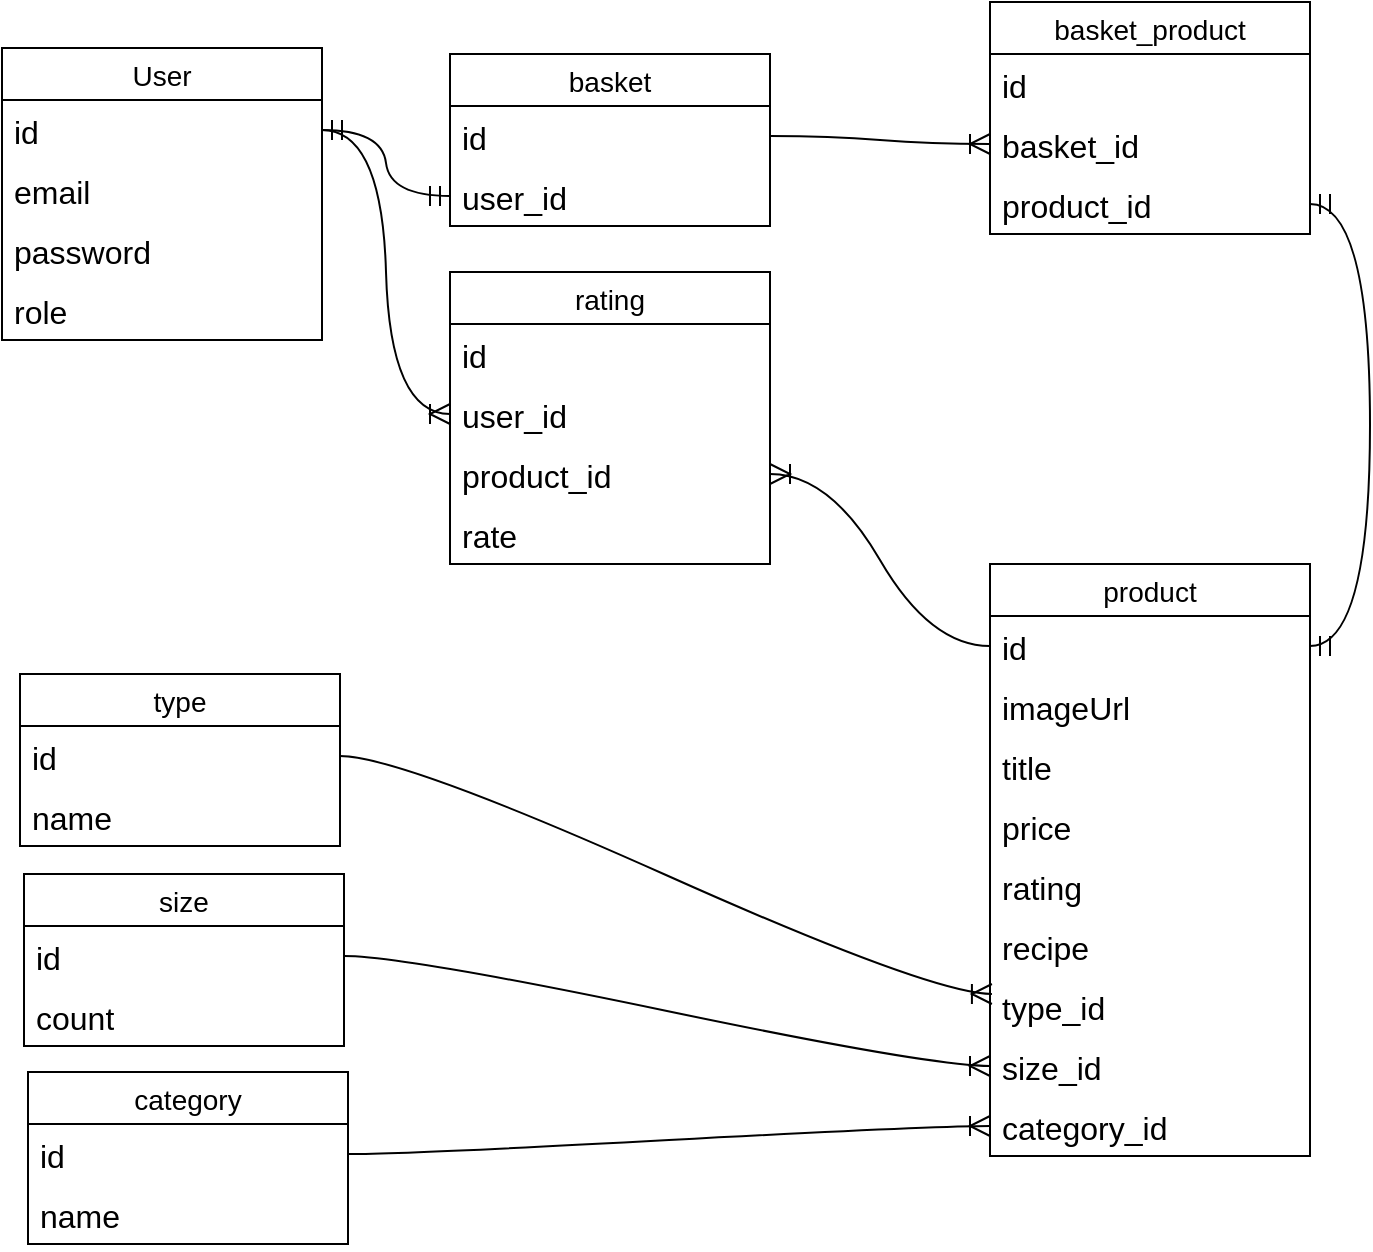 <mxfile version="22.1.11" type="device">
  <diagram name="Страница — 1" id="hUzMy8MIePftM8GMnvYR">
    <mxGraphModel dx="2026" dy="1241" grid="0" gridSize="10" guides="1" tooltips="1" connect="1" arrows="1" fold="1" page="0" pageScale="1" pageWidth="827" pageHeight="1169" math="0" shadow="0">
      <root>
        <mxCell id="0" />
        <mxCell id="1" parent="0" />
        <mxCell id="zVQ1mkq4rh9zl5qPi57t-1" value="User" style="swimlane;fontStyle=0;childLayout=stackLayout;horizontal=1;startSize=26;horizontalStack=0;resizeParent=1;resizeParentMax=0;resizeLast=0;collapsible=1;marginBottom=0;align=center;fontSize=14;" vertex="1" parent="1">
          <mxGeometry x="-124" y="-144" width="160" height="146" as="geometry" />
        </mxCell>
        <mxCell id="zVQ1mkq4rh9zl5qPi57t-2" value="id" style="text;strokeColor=none;fillColor=none;spacingLeft=4;spacingRight=4;overflow=hidden;rotatable=0;points=[[0,0.5],[1,0.5]];portConstraint=eastwest;fontSize=16;whiteSpace=wrap;html=1;" vertex="1" parent="zVQ1mkq4rh9zl5qPi57t-1">
          <mxGeometry y="26" width="160" height="30" as="geometry" />
        </mxCell>
        <mxCell id="zVQ1mkq4rh9zl5qPi57t-3" value="email" style="text;strokeColor=none;fillColor=none;spacingLeft=4;spacingRight=4;overflow=hidden;rotatable=0;points=[[0,0.5],[1,0.5]];portConstraint=eastwest;fontSize=16;whiteSpace=wrap;html=1;" vertex="1" parent="zVQ1mkq4rh9zl5qPi57t-1">
          <mxGeometry y="56" width="160" height="30" as="geometry" />
        </mxCell>
        <mxCell id="zVQ1mkq4rh9zl5qPi57t-4" value="password" style="text;strokeColor=none;fillColor=none;spacingLeft=4;spacingRight=4;overflow=hidden;rotatable=0;points=[[0,0.5],[1,0.5]];portConstraint=eastwest;fontSize=16;whiteSpace=wrap;html=1;" vertex="1" parent="zVQ1mkq4rh9zl5qPi57t-1">
          <mxGeometry y="86" width="160" height="30" as="geometry" />
        </mxCell>
        <mxCell id="zVQ1mkq4rh9zl5qPi57t-5" value="role" style="text;strokeColor=none;fillColor=none;spacingLeft=4;spacingRight=4;overflow=hidden;rotatable=0;points=[[0,0.5],[1,0.5]];portConstraint=eastwest;fontSize=16;whiteSpace=wrap;html=1;" vertex="1" parent="zVQ1mkq4rh9zl5qPi57t-1">
          <mxGeometry y="116" width="160" height="30" as="geometry" />
        </mxCell>
        <mxCell id="zVQ1mkq4rh9zl5qPi57t-6" value="basket" style="swimlane;fontStyle=0;childLayout=stackLayout;horizontal=1;startSize=26;horizontalStack=0;resizeParent=1;resizeParentMax=0;resizeLast=0;collapsible=1;marginBottom=0;align=center;fontSize=14;" vertex="1" parent="1">
          <mxGeometry x="100" y="-141" width="160" height="86" as="geometry" />
        </mxCell>
        <mxCell id="zVQ1mkq4rh9zl5qPi57t-7" value="id" style="text;strokeColor=none;fillColor=none;spacingLeft=4;spacingRight=4;overflow=hidden;rotatable=0;points=[[0,0.5],[1,0.5]];portConstraint=eastwest;fontSize=16;whiteSpace=wrap;html=1;" vertex="1" parent="zVQ1mkq4rh9zl5qPi57t-6">
          <mxGeometry y="26" width="160" height="30" as="geometry" />
        </mxCell>
        <mxCell id="zVQ1mkq4rh9zl5qPi57t-8" value="user_id" style="text;strokeColor=none;fillColor=none;spacingLeft=4;spacingRight=4;overflow=hidden;rotatable=0;points=[[0,0.5],[1,0.5]];portConstraint=eastwest;fontSize=16;whiteSpace=wrap;html=1;" vertex="1" parent="zVQ1mkq4rh9zl5qPi57t-6">
          <mxGeometry y="56" width="160" height="30" as="geometry" />
        </mxCell>
        <mxCell id="zVQ1mkq4rh9zl5qPi57t-10" value="" style="edgeStyle=entityRelationEdgeStyle;fontSize=12;html=1;endArrow=ERmandOne;startArrow=ERmandOne;rounded=0;startSize=8;endSize=8;curved=1;exitX=1;exitY=0.5;exitDx=0;exitDy=0;entryX=0;entryY=0.5;entryDx=0;entryDy=0;" edge="1" parent="1" source="zVQ1mkq4rh9zl5qPi57t-2" target="zVQ1mkq4rh9zl5qPi57t-8">
          <mxGeometry width="100" height="100" relative="1" as="geometry">
            <mxPoint x="73" y="170" as="sourcePoint" />
            <mxPoint x="149" y="-66" as="targetPoint" />
          </mxGeometry>
        </mxCell>
        <mxCell id="zVQ1mkq4rh9zl5qPi57t-11" value="product" style="swimlane;fontStyle=0;childLayout=stackLayout;horizontal=1;startSize=26;horizontalStack=0;resizeParent=1;resizeParentMax=0;resizeLast=0;collapsible=1;marginBottom=0;align=center;fontSize=14;" vertex="1" parent="1">
          <mxGeometry x="370" y="114" width="160" height="296" as="geometry" />
        </mxCell>
        <mxCell id="zVQ1mkq4rh9zl5qPi57t-12" value="id" style="text;strokeColor=none;fillColor=none;spacingLeft=4;spacingRight=4;overflow=hidden;rotatable=0;points=[[0,0.5],[1,0.5]];portConstraint=eastwest;fontSize=16;whiteSpace=wrap;html=1;" vertex="1" parent="zVQ1mkq4rh9zl5qPi57t-11">
          <mxGeometry y="26" width="160" height="30" as="geometry" />
        </mxCell>
        <mxCell id="zVQ1mkq4rh9zl5qPi57t-13" value="imageUrl" style="text;strokeColor=none;fillColor=none;spacingLeft=4;spacingRight=4;overflow=hidden;rotatable=0;points=[[0,0.5],[1,0.5]];portConstraint=eastwest;fontSize=16;whiteSpace=wrap;html=1;" vertex="1" parent="zVQ1mkq4rh9zl5qPi57t-11">
          <mxGeometry y="56" width="160" height="30" as="geometry" />
        </mxCell>
        <mxCell id="zVQ1mkq4rh9zl5qPi57t-14" value="title" style="text;strokeColor=none;fillColor=none;spacingLeft=4;spacingRight=4;overflow=hidden;rotatable=0;points=[[0,0.5],[1,0.5]];portConstraint=eastwest;fontSize=16;whiteSpace=wrap;html=1;" vertex="1" parent="zVQ1mkq4rh9zl5qPi57t-11">
          <mxGeometry y="86" width="160" height="30" as="geometry" />
        </mxCell>
        <mxCell id="zVQ1mkq4rh9zl5qPi57t-15" value="price" style="text;strokeColor=none;fillColor=none;spacingLeft=4;spacingRight=4;overflow=hidden;rotatable=0;points=[[0,0.5],[1,0.5]];portConstraint=eastwest;fontSize=16;whiteSpace=wrap;html=1;" vertex="1" parent="zVQ1mkq4rh9zl5qPi57t-11">
          <mxGeometry y="116" width="160" height="30" as="geometry" />
        </mxCell>
        <mxCell id="zVQ1mkq4rh9zl5qPi57t-16" value="rating" style="text;strokeColor=none;fillColor=none;spacingLeft=4;spacingRight=4;overflow=hidden;rotatable=0;points=[[0,0.5],[1,0.5]];portConstraint=eastwest;fontSize=16;whiteSpace=wrap;html=1;" vertex="1" parent="zVQ1mkq4rh9zl5qPi57t-11">
          <mxGeometry y="146" width="160" height="30" as="geometry" />
        </mxCell>
        <mxCell id="zVQ1mkq4rh9zl5qPi57t-17" value="recipe" style="text;strokeColor=none;fillColor=none;spacingLeft=4;spacingRight=4;overflow=hidden;rotatable=0;points=[[0,0.5],[1,0.5]];portConstraint=eastwest;fontSize=16;whiteSpace=wrap;html=1;" vertex="1" parent="zVQ1mkq4rh9zl5qPi57t-11">
          <mxGeometry y="176" width="160" height="30" as="geometry" />
        </mxCell>
        <mxCell id="zVQ1mkq4rh9zl5qPi57t-18" value="type_id&lt;br&gt;" style="text;strokeColor=none;fillColor=none;spacingLeft=4;spacingRight=4;overflow=hidden;rotatable=0;points=[[0,0.5],[1,0.5]];portConstraint=eastwest;fontSize=16;whiteSpace=wrap;html=1;" vertex="1" parent="zVQ1mkq4rh9zl5qPi57t-11">
          <mxGeometry y="206" width="160" height="30" as="geometry" />
        </mxCell>
        <mxCell id="zVQ1mkq4rh9zl5qPi57t-19" value="size_id&lt;br&gt;" style="text;strokeColor=none;fillColor=none;spacingLeft=4;spacingRight=4;overflow=hidden;rotatable=0;points=[[0,0.5],[1,0.5]];portConstraint=eastwest;fontSize=16;whiteSpace=wrap;html=1;" vertex="1" parent="zVQ1mkq4rh9zl5qPi57t-11">
          <mxGeometry y="236" width="160" height="30" as="geometry" />
        </mxCell>
        <mxCell id="zVQ1mkq4rh9zl5qPi57t-20" value="category_id&lt;br&gt;" style="text;strokeColor=none;fillColor=none;spacingLeft=4;spacingRight=4;overflow=hidden;rotatable=0;points=[[0,0.5],[1,0.5]];portConstraint=eastwest;fontSize=16;whiteSpace=wrap;html=1;" vertex="1" parent="zVQ1mkq4rh9zl5qPi57t-11">
          <mxGeometry y="266" width="160" height="30" as="geometry" />
        </mxCell>
        <mxCell id="zVQ1mkq4rh9zl5qPi57t-21" value="category" style="swimlane;fontStyle=0;childLayout=stackLayout;horizontal=1;startSize=26;horizontalStack=0;resizeParent=1;resizeParentMax=0;resizeLast=0;collapsible=1;marginBottom=0;align=center;fontSize=14;" vertex="1" parent="1">
          <mxGeometry x="-111" y="368" width="160" height="86" as="geometry" />
        </mxCell>
        <mxCell id="zVQ1mkq4rh9zl5qPi57t-22" value="id" style="text;strokeColor=none;fillColor=none;spacingLeft=4;spacingRight=4;overflow=hidden;rotatable=0;points=[[0,0.5],[1,0.5]];portConstraint=eastwest;fontSize=16;whiteSpace=wrap;html=1;" vertex="1" parent="zVQ1mkq4rh9zl5qPi57t-21">
          <mxGeometry y="26" width="160" height="30" as="geometry" />
        </mxCell>
        <mxCell id="zVQ1mkq4rh9zl5qPi57t-23" value="name" style="text;strokeColor=none;fillColor=none;spacingLeft=4;spacingRight=4;overflow=hidden;rotatable=0;points=[[0,0.5],[1,0.5]];portConstraint=eastwest;fontSize=16;whiteSpace=wrap;html=1;" vertex="1" parent="zVQ1mkq4rh9zl5qPi57t-21">
          <mxGeometry y="56" width="160" height="30" as="geometry" />
        </mxCell>
        <mxCell id="zVQ1mkq4rh9zl5qPi57t-24" value="size" style="swimlane;fontStyle=0;childLayout=stackLayout;horizontal=1;startSize=26;horizontalStack=0;resizeParent=1;resizeParentMax=0;resizeLast=0;collapsible=1;marginBottom=0;align=center;fontSize=14;" vertex="1" parent="1">
          <mxGeometry x="-113" y="269" width="160" height="86" as="geometry" />
        </mxCell>
        <mxCell id="zVQ1mkq4rh9zl5qPi57t-25" value="id" style="text;strokeColor=none;fillColor=none;spacingLeft=4;spacingRight=4;overflow=hidden;rotatable=0;points=[[0,0.5],[1,0.5]];portConstraint=eastwest;fontSize=16;whiteSpace=wrap;html=1;" vertex="1" parent="zVQ1mkq4rh9zl5qPi57t-24">
          <mxGeometry y="26" width="160" height="30" as="geometry" />
        </mxCell>
        <mxCell id="zVQ1mkq4rh9zl5qPi57t-26" value="count" style="text;strokeColor=none;fillColor=none;spacingLeft=4;spacingRight=4;overflow=hidden;rotatable=0;points=[[0,0.5],[1,0.5]];portConstraint=eastwest;fontSize=16;whiteSpace=wrap;html=1;" vertex="1" parent="zVQ1mkq4rh9zl5qPi57t-24">
          <mxGeometry y="56" width="160" height="30" as="geometry" />
        </mxCell>
        <mxCell id="zVQ1mkq4rh9zl5qPi57t-27" value="type" style="swimlane;fontStyle=0;childLayout=stackLayout;horizontal=1;startSize=26;horizontalStack=0;resizeParent=1;resizeParentMax=0;resizeLast=0;collapsible=1;marginBottom=0;align=center;fontSize=14;" vertex="1" parent="1">
          <mxGeometry x="-115" y="169" width="160" height="86" as="geometry" />
        </mxCell>
        <mxCell id="zVQ1mkq4rh9zl5qPi57t-28" value="id" style="text;strokeColor=none;fillColor=none;spacingLeft=4;spacingRight=4;overflow=hidden;rotatable=0;points=[[0,0.5],[1,0.5]];portConstraint=eastwest;fontSize=16;whiteSpace=wrap;html=1;" vertex="1" parent="zVQ1mkq4rh9zl5qPi57t-27">
          <mxGeometry y="26" width="160" height="30" as="geometry" />
        </mxCell>
        <mxCell id="zVQ1mkq4rh9zl5qPi57t-29" value="name" style="text;strokeColor=none;fillColor=none;spacingLeft=4;spacingRight=4;overflow=hidden;rotatable=0;points=[[0,0.5],[1,0.5]];portConstraint=eastwest;fontSize=16;whiteSpace=wrap;html=1;" vertex="1" parent="zVQ1mkq4rh9zl5qPi57t-27">
          <mxGeometry y="56" width="160" height="30" as="geometry" />
        </mxCell>
        <mxCell id="zVQ1mkq4rh9zl5qPi57t-30" value="" style="edgeStyle=entityRelationEdgeStyle;fontSize=12;html=1;endArrow=ERoneToMany;rounded=0;startSize=8;endSize=8;curved=1;exitX=1;exitY=0.5;exitDx=0;exitDy=0;entryX=0;entryY=0.5;entryDx=0;entryDy=0;" edge="1" parent="1" source="zVQ1mkq4rh9zl5qPi57t-22" target="zVQ1mkq4rh9zl5qPi57t-20">
          <mxGeometry width="100" height="100" relative="1" as="geometry">
            <mxPoint x="13" y="529" as="sourcePoint" />
            <mxPoint x="113" y="429" as="targetPoint" />
          </mxGeometry>
        </mxCell>
        <mxCell id="zVQ1mkq4rh9zl5qPi57t-31" value="" style="edgeStyle=entityRelationEdgeStyle;fontSize=12;html=1;endArrow=ERoneToMany;rounded=0;startSize=8;endSize=8;curved=1;entryX=0;entryY=0.5;entryDx=0;entryDy=0;exitX=1;exitY=0.5;exitDx=0;exitDy=0;" edge="1" parent="1" source="zVQ1mkq4rh9zl5qPi57t-25" target="zVQ1mkq4rh9zl5qPi57t-19">
          <mxGeometry width="100" height="100" relative="1" as="geometry">
            <mxPoint x="60" y="306" as="sourcePoint" />
            <mxPoint x="179" y="342" as="targetPoint" />
          </mxGeometry>
        </mxCell>
        <mxCell id="zVQ1mkq4rh9zl5qPi57t-32" value="" style="edgeStyle=entityRelationEdgeStyle;fontSize=12;html=1;endArrow=ERoneToMany;rounded=0;startSize=8;endSize=8;curved=1;entryX=0.006;entryY=0.3;entryDx=0;entryDy=0;exitX=1;exitY=0.5;exitDx=0;exitDy=0;entryPerimeter=0;" edge="1" parent="1" source="zVQ1mkq4rh9zl5qPi57t-28" target="zVQ1mkq4rh9zl5qPi57t-18">
          <mxGeometry width="100" height="100" relative="1" as="geometry">
            <mxPoint x="64" y="233" as="sourcePoint" />
            <mxPoint x="196" y="332" as="targetPoint" />
          </mxGeometry>
        </mxCell>
        <mxCell id="zVQ1mkq4rh9zl5qPi57t-33" value="basket_product" style="swimlane;fontStyle=0;childLayout=stackLayout;horizontal=1;startSize=26;horizontalStack=0;resizeParent=1;resizeParentMax=0;resizeLast=0;collapsible=1;marginBottom=0;align=center;fontSize=14;" vertex="1" parent="1">
          <mxGeometry x="370" y="-167" width="160" height="116" as="geometry" />
        </mxCell>
        <mxCell id="zVQ1mkq4rh9zl5qPi57t-34" value="id" style="text;strokeColor=none;fillColor=none;spacingLeft=4;spacingRight=4;overflow=hidden;rotatable=0;points=[[0,0.5],[1,0.5]];portConstraint=eastwest;fontSize=16;whiteSpace=wrap;html=1;" vertex="1" parent="zVQ1mkq4rh9zl5qPi57t-33">
          <mxGeometry y="26" width="160" height="30" as="geometry" />
        </mxCell>
        <mxCell id="zVQ1mkq4rh9zl5qPi57t-35" value="basket_id&lt;br&gt;" style="text;strokeColor=none;fillColor=none;spacingLeft=4;spacingRight=4;overflow=hidden;rotatable=0;points=[[0,0.5],[1,0.5]];portConstraint=eastwest;fontSize=16;whiteSpace=wrap;html=1;" vertex="1" parent="zVQ1mkq4rh9zl5qPi57t-33">
          <mxGeometry y="56" width="160" height="30" as="geometry" />
        </mxCell>
        <mxCell id="zVQ1mkq4rh9zl5qPi57t-36" value="product_id" style="text;strokeColor=none;fillColor=none;spacingLeft=4;spacingRight=4;overflow=hidden;rotatable=0;points=[[0,0.5],[1,0.5]];portConstraint=eastwest;fontSize=16;whiteSpace=wrap;html=1;" vertex="1" parent="zVQ1mkq4rh9zl5qPi57t-33">
          <mxGeometry y="86" width="160" height="30" as="geometry" />
        </mxCell>
        <mxCell id="zVQ1mkq4rh9zl5qPi57t-38" value="" style="edgeStyle=entityRelationEdgeStyle;fontSize=12;html=1;endArrow=ERoneToMany;rounded=0;startSize=8;endSize=8;curved=1;exitX=1;exitY=0.5;exitDx=0;exitDy=0;entryX=0;entryY=0.5;entryDx=0;entryDy=0;" edge="1" parent="1" source="zVQ1mkq4rh9zl5qPi57t-7" target="zVQ1mkq4rh9zl5qPi57t-35">
          <mxGeometry width="100" height="100" relative="1" as="geometry">
            <mxPoint x="150" y="250" as="sourcePoint" />
            <mxPoint x="250" y="150" as="targetPoint" />
          </mxGeometry>
        </mxCell>
        <mxCell id="zVQ1mkq4rh9zl5qPi57t-39" value="" style="edgeStyle=entityRelationEdgeStyle;fontSize=12;html=1;endArrow=ERmandOne;startArrow=ERmandOne;rounded=0;startSize=8;endSize=8;curved=1;exitX=1;exitY=0.5;exitDx=0;exitDy=0;entryX=1;entryY=0.5;entryDx=0;entryDy=0;" edge="1" parent="1" source="zVQ1mkq4rh9zl5qPi57t-12" target="zVQ1mkq4rh9zl5qPi57t-36">
          <mxGeometry width="100" height="100" relative="1" as="geometry">
            <mxPoint x="150" y="250" as="sourcePoint" />
            <mxPoint x="250" y="150" as="targetPoint" />
            <Array as="points">
              <mxPoint x="591" y="136" />
              <mxPoint x="586" y="58" />
            </Array>
          </mxGeometry>
        </mxCell>
        <mxCell id="zVQ1mkq4rh9zl5qPi57t-41" value="rating" style="swimlane;fontStyle=0;childLayout=stackLayout;horizontal=1;startSize=26;horizontalStack=0;resizeParent=1;resizeParentMax=0;resizeLast=0;collapsible=1;marginBottom=0;align=center;fontSize=14;" vertex="1" parent="1">
          <mxGeometry x="100" y="-32" width="160" height="146" as="geometry" />
        </mxCell>
        <mxCell id="zVQ1mkq4rh9zl5qPi57t-42" value="id" style="text;strokeColor=none;fillColor=none;spacingLeft=4;spacingRight=4;overflow=hidden;rotatable=0;points=[[0,0.5],[1,0.5]];portConstraint=eastwest;fontSize=16;whiteSpace=wrap;html=1;" vertex="1" parent="zVQ1mkq4rh9zl5qPi57t-41">
          <mxGeometry y="26" width="160" height="30" as="geometry" />
        </mxCell>
        <mxCell id="zVQ1mkq4rh9zl5qPi57t-43" value="user_id" style="text;strokeColor=none;fillColor=none;spacingLeft=4;spacingRight=4;overflow=hidden;rotatable=0;points=[[0,0.5],[1,0.5]];portConstraint=eastwest;fontSize=16;whiteSpace=wrap;html=1;" vertex="1" parent="zVQ1mkq4rh9zl5qPi57t-41">
          <mxGeometry y="56" width="160" height="30" as="geometry" />
        </mxCell>
        <mxCell id="zVQ1mkq4rh9zl5qPi57t-44" value="product_id&lt;br&gt;" style="text;strokeColor=none;fillColor=none;spacingLeft=4;spacingRight=4;overflow=hidden;rotatable=0;points=[[0,0.5],[1,0.5]];portConstraint=eastwest;fontSize=16;whiteSpace=wrap;html=1;" vertex="1" parent="zVQ1mkq4rh9zl5qPi57t-41">
          <mxGeometry y="86" width="160" height="30" as="geometry" />
        </mxCell>
        <mxCell id="zVQ1mkq4rh9zl5qPi57t-45" value="rate" style="text;strokeColor=none;fillColor=none;spacingLeft=4;spacingRight=4;overflow=hidden;rotatable=0;points=[[0,0.5],[1,0.5]];portConstraint=eastwest;fontSize=16;whiteSpace=wrap;html=1;" vertex="1" parent="zVQ1mkq4rh9zl5qPi57t-41">
          <mxGeometry y="116" width="160" height="30" as="geometry" />
        </mxCell>
        <mxCell id="zVQ1mkq4rh9zl5qPi57t-46" value="" style="edgeStyle=entityRelationEdgeStyle;fontSize=12;html=1;endArrow=ERoneToMany;rounded=0;startSize=8;endSize=8;curved=1;exitX=1;exitY=0.5;exitDx=0;exitDy=0;entryX=0;entryY=0.5;entryDx=0;entryDy=0;" edge="1" parent="1" source="zVQ1mkq4rh9zl5qPi57t-2" target="zVQ1mkq4rh9zl5qPi57t-43">
          <mxGeometry width="100" height="100" relative="1" as="geometry">
            <mxPoint x="-117" y="145" as="sourcePoint" />
            <mxPoint x="-17" y="45" as="targetPoint" />
          </mxGeometry>
        </mxCell>
        <mxCell id="zVQ1mkq4rh9zl5qPi57t-47" value="" style="edgeStyle=entityRelationEdgeStyle;fontSize=12;html=1;endArrow=ERoneToMany;rounded=0;startSize=8;endSize=8;curved=1;exitX=0;exitY=0.5;exitDx=0;exitDy=0;entryX=1;entryY=0.5;entryDx=0;entryDy=0;" edge="1" parent="1" source="zVQ1mkq4rh9zl5qPi57t-12" target="zVQ1mkq4rh9zl5qPi57t-44">
          <mxGeometry width="100" height="100" relative="1" as="geometry">
            <mxPoint x="132" y="130" as="sourcePoint" />
            <mxPoint x="196" y="272" as="targetPoint" />
          </mxGeometry>
        </mxCell>
      </root>
    </mxGraphModel>
  </diagram>
</mxfile>
